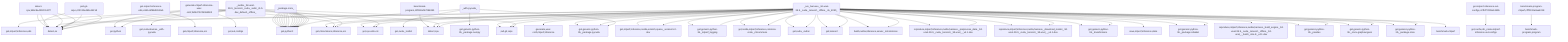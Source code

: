 graph TD
    app-mlperf-inference,d775cac873ee4231_(_nvidia,_3d-unet-99.9,_tensorrt,_cuda,_valid,_r5.0-dev_default,_offline_) --> detect,os
    app-mlperf-inference,d775cac873ee4231_(_nvidia,_3d-unet-99.9,_tensorrt,_cuda,_valid,_r5.0-dev_default,_offline_) --> get,sys-utils-cm
    app-mlperf-inference,d775cac873ee4231_(_nvidia,_3d-unet-99.9,_tensorrt,_cuda,_valid,_r5.0-dev_default,_offline_) --> get,python
    app-mlperf-inference,d775cac873ee4231_(_nvidia,_3d-unet-99.9,_tensorrt,_cuda,_valid,_r5.0-dev_default,_offline_) --> get,mlcommons,inference,src
    pull-git-repo,c23132ed65c4421d --> detect,os
    app-mlperf-inference,d775cac873ee4231_(_nvidia,_3d-unet-99.9,_tensorrt,_cuda,_valid,_r5.0-dev_default,_offline_) --> pull,git,repo
    get-mlperf-inference-utils,e341e5f86d8342e5 --> get,mlperf,inference,src
    app-mlperf-inference,d775cac873ee4231_(_nvidia,_3d-unet-99.9,_tensorrt,_cuda,_valid,_r5.0-dev_default,_offline_) --> get,mlperf,inference,utils
    get-cuda-devices,7a3ede4d3558427a_(_with-pycuda_) --> get,cuda,_toolkit
    get-cuda-devices,7a3ede4d3558427a_(_with-pycuda_) --> get,python3
    get-generic-python-lib,94b62a682bc44791_(_package.pycuda_) --> get,python3
    get-cuda-devices,7a3ede4d3558427a_(_with-pycuda_) --> get,generic-python-lib,_package.pycuda
    get-generic-python-lib,94b62a682bc44791_(_package.numpy_) --> get,python3
    get-cuda-devices,7a3ede4d3558427a_(_with-pycuda_) --> get,generic-python-lib,_package.numpy
    app-mlperf-inference,d775cac873ee4231_(_nvidia,_3d-unet-99.9,_tensorrt,_cuda,_valid,_r5.0-dev_default,_offline_) --> get,cuda-devices,_with-pycuda
    app-mlperf-inference-nvidia,bc3b17fb430f4732_(_run_harness,_3d-unet-99.9,_cuda,_tensorrt,_offline,_rtx_4090_) --> detect,os
    detect-cpu,586c8a43320142f7 --> detect,os
    app-mlperf-inference-nvidia,bc3b17fb430f4732_(_run_harness,_3d-unet-99.9,_cuda,_tensorrt,_offline,_rtx_4090_) --> detect,cpu
    app-mlperf-inference-nvidia,bc3b17fb430f4732_(_run_harness,_3d-unet-99.9,_cuda,_tensorrt,_offline,_rtx_4090_) --> get,sys-utils-cm
    app-mlperf-inference-nvidia,bc3b17fb430f4732_(_run_harness,_3d-unet-99.9,_cuda,_tensorrt,_offline,_rtx_4090_) --> get,mlperf,inference,nvidia,scratch,space,_version.5.0-dev
    get-generic-python-lib,94b62a682bc44791_(_mlperf_logging_) --> get,python3
    app-mlperf-inference-nvidia,bc3b17fb430f4732_(_run_harness,_3d-unet-99.9,_cuda,_tensorrt,_offline,_rtx_4090_) --> get,generic-python-lib,_mlperf_logging
    app-mlperf-inference-nvidia,bc3b17fb430f4732_(_run_harness,_3d-unet-99.9,_cuda,_tensorrt,_offline,_rtx_4090_) --> get,mlcommons,inference,src
    app-mlperf-inference-nvidia,bc3b17fb430f4732_(_run_harness,_3d-unet-99.9,_cuda,_tensorrt,_offline,_rtx_4090_) --> get,nvidia,mlperf,inference,common-code,_mlcommons
    pull-git-repo,c23132ed65c4421d --> detect,os
    app-mlperf-inference-nvidia,bc3b17fb430f4732_(_run_harness,_3d-unet-99.9,_cuda,_tensorrt,_offline,_rtx_4090_) --> pull,git,repo
    generate-mlperf-inference-user-conf,3af4475745964b93 --> detect,os
    detect-cpu,586c8a43320142f7 --> detect,os
    generate-mlperf-inference-user-conf,3af4475745964b93 --> detect,cpu
    generate-mlperf-inference-user-conf,3af4475745964b93 --> get,python
    generate-mlperf-inference-user-conf,3af4475745964b93 --> get,mlcommons,inference,src
    get-mlperf-inference-sut-configs,c2fbf72009e2445b --> get,cache,dir,_name.mlperf-inference-sut-configs
    generate-mlperf-inference-user-conf,3af4475745964b93 --> get,sut,configs
    app-mlperf-inference-nvidia,bc3b17fb430f4732_(_run_harness,_3d-unet-99.9,_cuda,_tensorrt,_offline,_rtx_4090_) --> generate,user-conf,mlperf,inference
    get-generic-python-lib,94b62a682bc44791_(_package.pycuda_) --> get,python3
    app-mlperf-inference-nvidia,bc3b17fb430f4732_(_run_harness,_3d-unet-99.9,_cuda,_tensorrt,_offline,_rtx_4090_) --> get,generic-python-lib,_package.pycuda
    app-mlperf-inference-nvidia,bc3b17fb430f4732_(_run_harness,_3d-unet-99.9,_cuda,_tensorrt,_offline,_rtx_4090_) --> get,cuda,_cudnn
    app-mlperf-inference-nvidia,bc3b17fb430f4732_(_run_harness,_3d-unet-99.9,_cuda,_tensorrt,_offline,_rtx_4090_) --> get,tensorrt
    app-mlperf-inference-nvidia,bc3b17fb430f4732_(_run_harness,_3d-unet-99.9,_cuda,_tensorrt,_offline,_rtx_4090_) --> build,nvidia,inference,server,_mlcommons
    app-mlperf-inference-nvidia,bc3b17fb430f4732_(_build_engine,_3d-unet-99.9,_cuda,_tensorrt,_offline,_3d-unet_,_batch_size.8,_v4.1-dev_) --> detect,os
    detect-cpu,586c8a43320142f7 --> detect,os
    app-mlperf-inference-nvidia,bc3b17fb430f4732_(_build_engine,_3d-unet-99.9,_cuda,_tensorrt,_offline,_3d-unet_,_batch_size.8,_v4.1-dev_) --> detect,cpu
    app-mlperf-inference-nvidia,bc3b17fb430f4732_(_build_engine,_3d-unet-99.9,_cuda,_tensorrt,_offline,_3d-unet_,_batch_size.8,_v4.1-dev_) --> get,sys-utils-cm
    app-mlperf-inference-nvidia,bc3b17fb430f4732_(_build_engine,_3d-unet-99.9,_cuda,_tensorrt,_offline,_3d-unet_,_batch_size.8,_v4.1-dev_) --> get,mlperf,inference,nvidia,scratch,space,_version.5.0-dev
    get-generic-python-lib,94b62a682bc44791_(_mlperf_logging_) --> get,python3
    app-mlperf-inference-nvidia,bc3b17fb430f4732_(_build_engine,_3d-unet-99.9,_cuda,_tensorrt,_offline,_3d-unet_,_batch_size.8,_v4.1-dev_) --> get,generic-python-lib,_mlperf_logging
    app-mlperf-inference-nvidia,bc3b17fb430f4732_(_build_engine,_3d-unet-99.9,_cuda,_tensorrt,_offline,_3d-unet_,_batch_size.8,_v4.1-dev_) --> get,mlcommons,inference,src
    app-mlperf-inference-nvidia,bc3b17fb430f4732_(_build_engine,_3d-unet-99.9,_cuda,_tensorrt,_offline,_3d-unet_,_batch_size.8,_v4.1-dev_) --> get,nvidia,mlperf,inference,common-code,_mlcommons
    pull-git-repo,c23132ed65c4421d --> detect,os
    app-mlperf-inference-nvidia,bc3b17fb430f4732_(_build_engine,_3d-unet-99.9,_cuda,_tensorrt,_offline,_3d-unet_,_batch_size.8,_v4.1-dev_) --> pull,git,repo
    get-generic-python-lib,94b62a682bc44791_(_package.pycuda_) --> get,python3
    app-mlperf-inference-nvidia,bc3b17fb430f4732_(_build_engine,_3d-unet-99.9,_cuda,_tensorrt,_offline,_3d-unet_,_batch_size.8,_v4.1-dev_) --> get,generic-python-lib,_package.pycuda
    app-mlperf-inference-nvidia,bc3b17fb430f4732_(_build_engine,_3d-unet-99.9,_cuda,_tensorrt,_offline,_3d-unet_,_batch_size.8,_v4.1-dev_) --> get,cuda,_cudnn
    app-mlperf-inference-nvidia,bc3b17fb430f4732_(_build_engine,_3d-unet-99.9,_cuda,_tensorrt,_offline,_3d-unet_,_batch_size.8,_v4.1-dev_) --> get,tensorrt
    app-mlperf-inference-nvidia,bc3b17fb430f4732_(_build_engine,_3d-unet-99.9,_cuda,_tensorrt,_offline,_3d-unet_,_batch_size.8,_v4.1-dev_) --> build,nvidia,inference,server,_mlcommons
    app-mlperf-inference-nvidia,bc3b17fb430f4732_(_build_engine,_3d-unet-99.9,_cuda,_tensorrt,_offline,_3d-unet_,_batch_size.8,_v4.1-dev_) --> reproduce,mlperf,inference,nvidia,harness,_preprocess_data,_3d-unet-99.9,_cuda,_tensorrt,_3d-unet_,_v4.1-dev
    app-mlperf-inference-nvidia,bc3b17fb430f4732_(_build_engine,_3d-unet-99.9,_cuda,_tensorrt,_offline,_3d-unet_,_batch_size.8,_v4.1-dev_) --> reproduce,mlperf,inference,nvidia,harness,_download_model,_3d-unet-99.9,_cuda,_tensorrt,_3d-unet_,_v4.1-dev
    get-generic-python-lib,94b62a682bc44791_(_transformers_) --> get,python3
    app-mlperf-inference-nvidia,bc3b17fb430f4732_(_build_engine,_3d-unet-99.9,_cuda,_tensorrt,_offline,_3d-unet_,_batch_size.8,_v4.1-dev_) --> get,generic-python-lib,_transformers
    get-generic-python-lib,94b62a682bc44791_(_package.nibabel_) --> get,python3
    app-mlperf-inference-nvidia,bc3b17fb430f4732_(_build_engine,_3d-unet-99.9,_cuda,_tensorrt,_offline,_3d-unet_,_batch_size.8,_v4.1-dev_) --> get,generic-python-lib,_package.nibabel
    get-generic-python-lib,94b62a682bc44791_(_pandas_) --> get,python3
    app-mlperf-inference-nvidia,bc3b17fb430f4732_(_build_engine,_3d-unet-99.9,_cuda,_tensorrt,_offline,_3d-unet_,_batch_size.8,_v4.1-dev_) --> get,generic-python-lib,_pandas
    get-generic-python-lib,94b62a682bc44791_(_onnx-graphsurgeon_) --> get,python3
    app-mlperf-inference-nvidia,bc3b17fb430f4732_(_build_engine,_3d-unet-99.9,_cuda,_tensorrt,_offline,_3d-unet_,_batch_size.8,_v4.1-dev_) --> get,generic-python-lib,_onnx-graphsurgeon
    get-generic-python-lib,94b62a682bc44791_(_package.onnx_) --> get,python3
    app-mlperf-inference-nvidia,bc3b17fb430f4732_(_build_engine,_3d-unet-99.9,_cuda,_tensorrt,_offline,_3d-unet_,_batch_size.8,_v4.1-dev_) --> get,generic-python-lib,_package.onnx
    app-mlperf-inference-nvidia,bc3b17fb430f4732_(_build_engine,_3d-unet-99.9,_cuda,_tensorrt,_offline,_3d-unet_,_batch_size.8,_v4.1-dev_) --> save,mlperf,inference,state
    app-mlperf-inference-nvidia,bc3b17fb430f4732_(_run_harness,_3d-unet-99.9,_cuda,_tensorrt,_offline,_rtx_4090_) --> reproduce,mlperf,inference,nvidia,harness,_build_engine,_3d-unet-99.9,_cuda,_tensorrt,_offline,_3d-unet_,_batch_size.8,_v4.1-dev
    app-mlperf-inference-nvidia,bc3b17fb430f4732_(_run_harness,_3d-unet-99.9,_cuda,_tensorrt,_offline,_rtx_4090_) --> reproduce,mlperf,inference,nvidia,harness,_preprocess_data,_3d-unet-99.9,_cuda,_tensorrt,_3d-unet_,_v4.1-dev
    app-mlperf-inference-nvidia,bc3b17fb430f4732_(_run_harness,_3d-unet-99.9,_cuda,_tensorrt,_offline,_rtx_4090_) --> reproduce,mlperf,inference,nvidia,harness,_download_model,_3d-unet-99.9,_cuda,_tensorrt,_3d-unet_,_v4.1-dev
    get-generic-python-lib,94b62a682bc44791_(_transformers_) --> get,python3
    app-mlperf-inference-nvidia,bc3b17fb430f4732_(_run_harness,_3d-unet-99.9,_cuda,_tensorrt,_offline,_rtx_4090_) --> get,generic-python-lib,_transformers
    get-generic-python-lib,94b62a682bc44791_(_package.nibabel_) --> get,python3
    app-mlperf-inference-nvidia,bc3b17fb430f4732_(_run_harness,_3d-unet-99.9,_cuda,_tensorrt,_offline,_rtx_4090_) --> get,generic-python-lib,_package.nibabel
    get-generic-python-lib,94b62a682bc44791_(_pandas_) --> get,python3
    app-mlperf-inference-nvidia,bc3b17fb430f4732_(_run_harness,_3d-unet-99.9,_cuda,_tensorrt,_offline,_rtx_4090_) --> get,generic-python-lib,_pandas
    get-generic-python-lib,94b62a682bc44791_(_onnx-graphsurgeon_) --> get,python3
    app-mlperf-inference-nvidia,bc3b17fb430f4732_(_run_harness,_3d-unet-99.9,_cuda,_tensorrt,_offline,_rtx_4090_) --> get,generic-python-lib,_onnx-graphsurgeon
    get-generic-python-lib,94b62a682bc44791_(_package.onnx_) --> get,python3
    app-mlperf-inference-nvidia,bc3b17fb430f4732_(_run_harness,_3d-unet-99.9,_cuda,_tensorrt,_offline,_rtx_4090_) --> get,generic-python-lib,_package.onnx
    detect-cpu,586c8a43320142f7 --> detect,os
    benchmark-program,19f369ef47084895 --> detect,cpu
    benchmark-program-mlperf,cfff0132a8aa4018 --> benchmark-program,program
    app-mlperf-inference-nvidia,bc3b17fb430f4732_(_run_harness,_3d-unet-99.9,_cuda,_tensorrt,_offline,_rtx_4090_) --> benchmark-mlperf